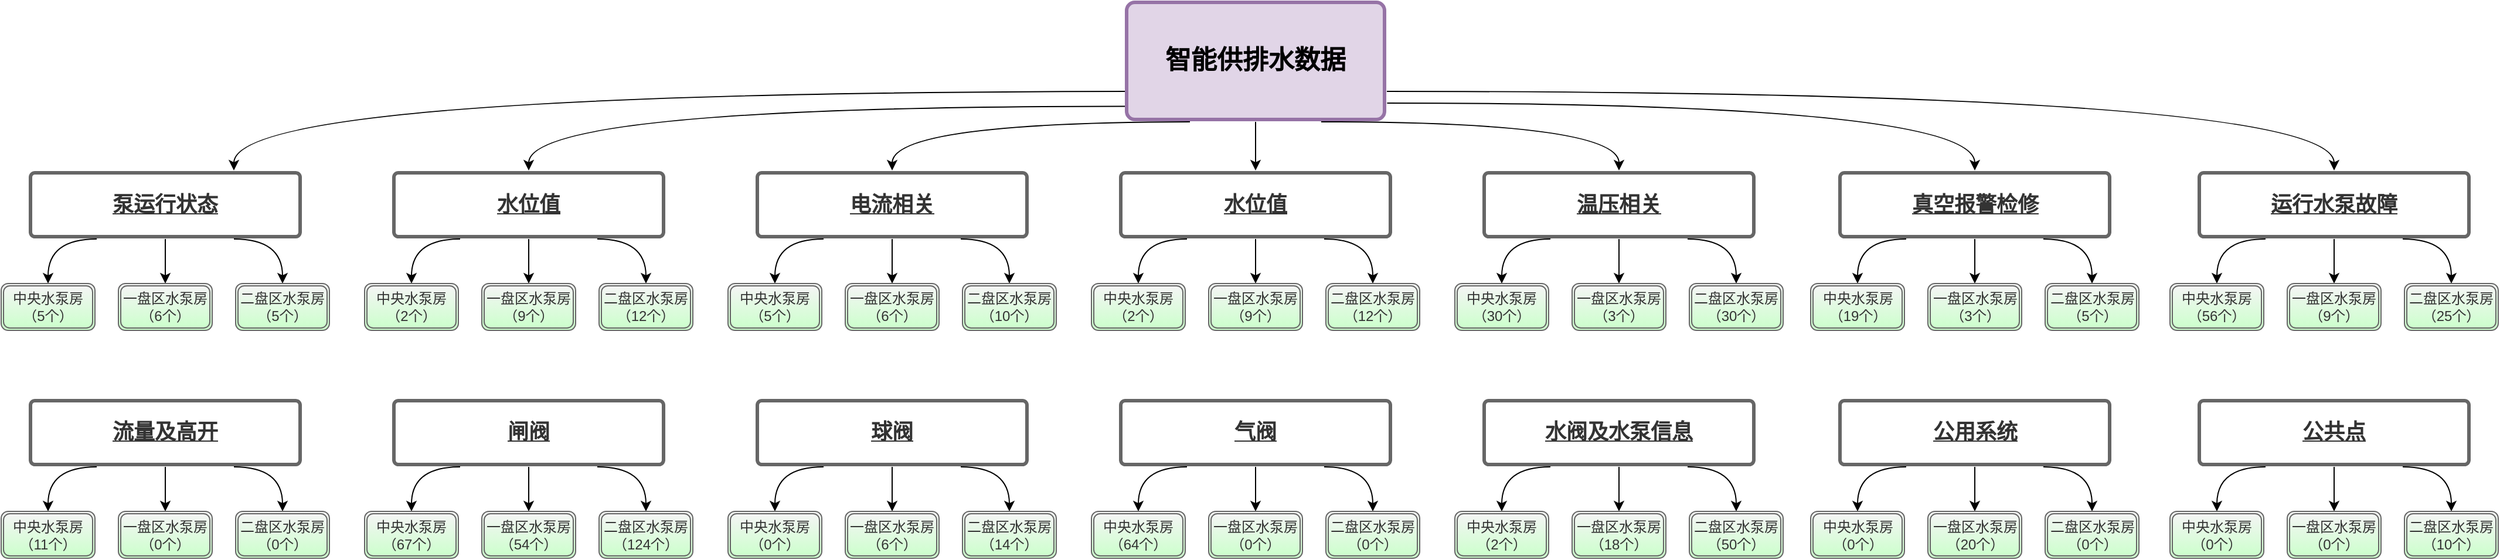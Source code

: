 <mxfile version="14.5.1" type="github"><diagram id="1lO2vzFcOHQKgyI4RBUe" name="第 1 页"><mxGraphModel dx="4024" dy="1192" grid="1" gridSize="10" guides="1" tooltips="1" connect="1" arrows="1" fold="1" page="1" pageScale="1" pageWidth="827" pageHeight="1169" math="0" shadow="0"><root><mxCell id="0"/><mxCell id="1" parent="0"/><mxCell id="ryn48qvk-vpGSREyjs75-2" style="edgeStyle=orthogonalEdgeStyle;curved=1;orthogonalLoop=1;jettySize=auto;html=1;entryX=0.75;entryY=0;entryDx=0;entryDy=0;fontSize=18;fontColor=#FFFFFF;" edge="1" parent="1" target="ryn48qvk-vpGSREyjs75-88"><mxGeometry relative="1" as="geometry"><mxPoint x="-400" y="156" as="sourcePoint"/></mxGeometry></mxCell><mxCell id="ryn48qvk-vpGSREyjs75-167" style="edgeStyle=orthogonalEdgeStyle;orthogonalLoop=1;jettySize=auto;html=1;entryX=0.5;entryY=0;entryDx=0;entryDy=0;curved=1;exitX=0.007;exitY=0.872;exitDx=0;exitDy=0;exitPerimeter=0;" edge="1" parent="1" source="ryn48qvk-vpGSREyjs75-5" target="ryn48qvk-vpGSREyjs75-126"><mxGeometry relative="1" as="geometry"><mxPoint x="-408" y="170" as="sourcePoint"/></mxGeometry></mxCell><mxCell id="ryn48qvk-vpGSREyjs75-169" style="edgeStyle=orthogonalEdgeStyle;curved=1;orthogonalLoop=1;jettySize=auto;html=1;entryX=0.5;entryY=0;entryDx=0;entryDy=0;" edge="1" parent="1" target="ryn48qvk-vpGSREyjs75-133"><mxGeometry relative="1" as="geometry"><mxPoint x="-347" y="182" as="sourcePoint"/></mxGeometry></mxCell><mxCell id="ryn48qvk-vpGSREyjs75-170" style="edgeStyle=orthogonalEdgeStyle;curved=1;orthogonalLoop=1;jettySize=auto;html=1;exitX=0.5;exitY=1;exitDx=0;exitDy=0;entryX=0.5;entryY=0;entryDx=0;entryDy=0;" edge="1" parent="1" source="ryn48qvk-vpGSREyjs75-5" target="ryn48qvk-vpGSREyjs75-140"><mxGeometry relative="1" as="geometry"/></mxCell><mxCell id="ryn48qvk-vpGSREyjs75-171" style="edgeStyle=orthogonalEdgeStyle;curved=1;orthogonalLoop=1;jettySize=auto;html=1;exitX=0.75;exitY=1;exitDx=0;exitDy=0;entryX=0.5;entryY=0;entryDx=0;entryDy=0;" edge="1" parent="1" source="ryn48qvk-vpGSREyjs75-5" target="ryn48qvk-vpGSREyjs75-147"><mxGeometry relative="1" as="geometry"/></mxCell><mxCell id="ryn48qvk-vpGSREyjs75-173" style="edgeStyle=orthogonalEdgeStyle;curved=1;orthogonalLoop=1;jettySize=auto;html=1;exitX=1.001;exitY=0.846;exitDx=0;exitDy=0;entryX=0.5;entryY=0;entryDx=0;entryDy=0;exitPerimeter=0;" edge="1" parent="1" source="ryn48qvk-vpGSREyjs75-5" target="ryn48qvk-vpGSREyjs75-154"><mxGeometry relative="1" as="geometry"/></mxCell><mxCell id="ryn48qvk-vpGSREyjs75-174" style="edgeStyle=orthogonalEdgeStyle;curved=1;orthogonalLoop=1;jettySize=auto;html=1;exitX=1;exitY=0.75;exitDx=0;exitDy=0;entryX=0.5;entryY=0;entryDx=0;entryDy=0;" edge="1" parent="1" source="ryn48qvk-vpGSREyjs75-5" target="ryn48qvk-vpGSREyjs75-161"><mxGeometry relative="1" as="geometry"/></mxCell><mxCell id="ryn48qvk-vpGSREyjs75-5" value="智能供排水数据" style="rounded=1;whiteSpace=wrap;html=1;shadow=0;labelBackgroundColor=none;strokeColor=#9673a6;strokeWidth=3;fillColor=#e1d5e7;fontFamily=Helvetica;fontSize=22;align=center;fontStyle=1;spacing=5;arcSize=7;perimeterSpacing=2;" vertex="1" parent="1"><mxGeometry x="-401" y="80" width="220" height="100" as="geometry"/></mxCell><mxCell id="ryn48qvk-vpGSREyjs75-85" style="edgeStyle=orthogonalEdgeStyle;curved=1;orthogonalLoop=1;jettySize=auto;html=1;exitX=0.5;exitY=1;exitDx=0;exitDy=0;entryX=0.5;entryY=0;entryDx=0;entryDy=0;fontSize=18;fontColor=#FFFFFF;" edge="1" parent="1" source="ryn48qvk-vpGSREyjs75-88" target="ryn48qvk-vpGSREyjs75-92"><mxGeometry relative="1" as="geometry"/></mxCell><mxCell id="ryn48qvk-vpGSREyjs75-86" style="edgeStyle=orthogonalEdgeStyle;curved=1;orthogonalLoop=1;jettySize=auto;html=1;exitX=0.25;exitY=1;exitDx=0;exitDy=0;entryX=0.5;entryY=0;entryDx=0;entryDy=0;fontSize=18;fontColor=#FFFFFF;" edge="1" parent="1" source="ryn48qvk-vpGSREyjs75-88" target="ryn48qvk-vpGSREyjs75-91"><mxGeometry relative="1" as="geometry"><Array as="points"><mxPoint x="-1321" y="282"/></Array></mxGeometry></mxCell><mxCell id="ryn48qvk-vpGSREyjs75-87" style="edgeStyle=orthogonalEdgeStyle;curved=1;orthogonalLoop=1;jettySize=auto;html=1;entryX=0.5;entryY=0;entryDx=0;entryDy=0;fontSize=18;fontColor=#FFFFFF;exitX=0.75;exitY=1;exitDx=0;exitDy=0;" edge="1" parent="1" target="ryn48qvk-vpGSREyjs75-122" source="ryn48qvk-vpGSREyjs75-88"><mxGeometry relative="1" as="geometry"><mxPoint x="-817" y="286" as="sourcePoint"/><mxPoint x="-1071" y="320.0" as="targetPoint"/><Array as="points"><mxPoint x="-1121" y="282"/></Array></mxGeometry></mxCell><mxCell id="ryn48qvk-vpGSREyjs75-88" value="泵运行状态" style="rounded=1;whiteSpace=wrap;html=1;shadow=0;labelBackgroundColor=none;strokeColor=#666666;strokeWidth=3;fontFamily=Helvetica;fontSize=18;fontColor=#333333;align=center;spacing=5;fontStyle=5;arcSize=7;perimeterSpacing=2;horizontal=1;" vertex="1" parent="1"><mxGeometry x="-1336" y="225.5" width="230" height="54.5" as="geometry"/></mxCell><mxCell id="ryn48qvk-vpGSREyjs75-91" value="中央水泵房（5个）" style="shape=ext;double=1;rounded=1;whiteSpace=wrap;html=1;fillColor=#f5f5f5;strokeColor=#666666;fontColor=#333333;gradientColor=#CCFFCC;" vertex="1" parent="1"><mxGeometry x="-1361" y="320" width="80" height="40" as="geometry"/></mxCell><mxCell id="ryn48qvk-vpGSREyjs75-92" value="一盘区水泵房（6个）" style="shape=ext;double=1;rounded=1;whiteSpace=wrap;html=1;fillColor=#f5f5f5;strokeColor=#666666;fontColor=#333333;gradientColor=#CCFFCC;" vertex="1" parent="1"><mxGeometry x="-1261" y="320" width="80" height="40" as="geometry"/></mxCell><mxCell id="ryn48qvk-vpGSREyjs75-122" value="二盘区水泵房（5个）" style="shape=ext;double=1;rounded=1;whiteSpace=wrap;html=1;fillColor=#f5f5f5;strokeColor=#666666;fontColor=#333333;gradientColor=#CCFFCC;" vertex="1" parent="1"><mxGeometry x="-1161" y="320" width="80" height="40" as="geometry"/></mxCell><mxCell id="ryn48qvk-vpGSREyjs75-123" style="edgeStyle=orthogonalEdgeStyle;curved=1;orthogonalLoop=1;jettySize=auto;html=1;exitX=0.5;exitY=1;exitDx=0;exitDy=0;entryX=0.5;entryY=0;entryDx=0;entryDy=0;fontSize=18;fontColor=#FFFFFF;" edge="1" parent="1" source="ryn48qvk-vpGSREyjs75-126" target="ryn48qvk-vpGSREyjs75-128"><mxGeometry relative="1" as="geometry"/></mxCell><mxCell id="ryn48qvk-vpGSREyjs75-124" style="edgeStyle=orthogonalEdgeStyle;curved=1;orthogonalLoop=1;jettySize=auto;html=1;exitX=0.25;exitY=1;exitDx=0;exitDy=0;entryX=0.5;entryY=0;entryDx=0;entryDy=0;fontSize=18;fontColor=#FFFFFF;" edge="1" parent="1" source="ryn48qvk-vpGSREyjs75-126" target="ryn48qvk-vpGSREyjs75-127"><mxGeometry relative="1" as="geometry"><Array as="points"><mxPoint x="-1011" y="282"/></Array></mxGeometry></mxCell><mxCell id="ryn48qvk-vpGSREyjs75-125" style="edgeStyle=orthogonalEdgeStyle;curved=1;orthogonalLoop=1;jettySize=auto;html=1;entryX=0.5;entryY=0;entryDx=0;entryDy=0;fontSize=18;fontColor=#FFFFFF;exitX=0.75;exitY=1;exitDx=0;exitDy=0;" edge="1" parent="1" source="ryn48qvk-vpGSREyjs75-126" target="ryn48qvk-vpGSREyjs75-129"><mxGeometry relative="1" as="geometry"><mxPoint x="-507" y="286" as="sourcePoint"/><mxPoint x="-761" y="320.0" as="targetPoint"/><Array as="points"><mxPoint x="-811" y="282"/></Array></mxGeometry></mxCell><mxCell id="ryn48qvk-vpGSREyjs75-126" value="水位值" style="rounded=1;whiteSpace=wrap;html=1;shadow=0;labelBackgroundColor=none;strokeColor=#666666;strokeWidth=3;fontFamily=Helvetica;fontSize=18;fontColor=#333333;align=center;spacing=5;fontStyle=5;arcSize=7;perimeterSpacing=2;horizontal=1;" vertex="1" parent="1"><mxGeometry x="-1026" y="225.5" width="230" height="54.5" as="geometry"/></mxCell><mxCell id="ryn48qvk-vpGSREyjs75-127" value="中央水泵房（2个）" style="shape=ext;double=1;rounded=1;whiteSpace=wrap;html=1;fillColor=#f5f5f5;strokeColor=#666666;fontColor=#333333;gradientColor=#CCFFCC;" vertex="1" parent="1"><mxGeometry x="-1051" y="320" width="80" height="40" as="geometry"/></mxCell><mxCell id="ryn48qvk-vpGSREyjs75-128" value="一盘区水泵房（9个）" style="shape=ext;double=1;rounded=1;whiteSpace=wrap;html=1;fillColor=#f5f5f5;strokeColor=#666666;fontColor=#333333;gradientColor=#CCFFCC;" vertex="1" parent="1"><mxGeometry x="-951" y="320" width="80" height="40" as="geometry"/></mxCell><mxCell id="ryn48qvk-vpGSREyjs75-129" value="二盘区水泵房（12个）" style="shape=ext;double=1;rounded=1;whiteSpace=wrap;html=1;fillColor=#f5f5f5;strokeColor=#666666;fontColor=#333333;gradientColor=#CCFFCC;" vertex="1" parent="1"><mxGeometry x="-851" y="320" width="80" height="40" as="geometry"/></mxCell><mxCell id="ryn48qvk-vpGSREyjs75-130" style="edgeStyle=orthogonalEdgeStyle;curved=1;orthogonalLoop=1;jettySize=auto;html=1;exitX=0.5;exitY=1;exitDx=0;exitDy=0;entryX=0.5;entryY=0;entryDx=0;entryDy=0;fontSize=18;fontColor=#FFFFFF;" edge="1" parent="1" source="ryn48qvk-vpGSREyjs75-133" target="ryn48qvk-vpGSREyjs75-135"><mxGeometry relative="1" as="geometry"/></mxCell><mxCell id="ryn48qvk-vpGSREyjs75-131" style="edgeStyle=orthogonalEdgeStyle;curved=1;orthogonalLoop=1;jettySize=auto;html=1;exitX=0.25;exitY=1;exitDx=0;exitDy=0;entryX=0.5;entryY=0;entryDx=0;entryDy=0;fontSize=18;fontColor=#FFFFFF;" edge="1" parent="1" source="ryn48qvk-vpGSREyjs75-133" target="ryn48qvk-vpGSREyjs75-134"><mxGeometry relative="1" as="geometry"><Array as="points"><mxPoint x="-701" y="282"/></Array></mxGeometry></mxCell><mxCell id="ryn48qvk-vpGSREyjs75-132" style="edgeStyle=orthogonalEdgeStyle;curved=1;orthogonalLoop=1;jettySize=auto;html=1;entryX=0.5;entryY=0;entryDx=0;entryDy=0;fontSize=18;fontColor=#FFFFFF;exitX=0.75;exitY=1;exitDx=0;exitDy=0;" edge="1" parent="1" source="ryn48qvk-vpGSREyjs75-133" target="ryn48qvk-vpGSREyjs75-136"><mxGeometry relative="1" as="geometry"><mxPoint x="-197" y="286" as="sourcePoint"/><mxPoint x="-451" y="320.0" as="targetPoint"/><Array as="points"><mxPoint x="-501" y="282"/></Array></mxGeometry></mxCell><mxCell id="ryn48qvk-vpGSREyjs75-133" value="电流相关" style="rounded=1;whiteSpace=wrap;html=1;shadow=0;labelBackgroundColor=none;strokeColor=#666666;strokeWidth=3;fontFamily=Helvetica;fontSize=18;fontColor=#333333;align=center;spacing=5;fontStyle=5;arcSize=7;perimeterSpacing=2;horizontal=1;" vertex="1" parent="1"><mxGeometry x="-716" y="225.5" width="230" height="54.5" as="geometry"/></mxCell><mxCell id="ryn48qvk-vpGSREyjs75-134" value="中央水泵房（5个）" style="shape=ext;double=1;rounded=1;whiteSpace=wrap;html=1;fillColor=#f5f5f5;strokeColor=#666666;fontColor=#333333;gradientColor=#CCFFCC;" vertex="1" parent="1"><mxGeometry x="-741" y="320" width="80" height="40" as="geometry"/></mxCell><mxCell id="ryn48qvk-vpGSREyjs75-135" value="一盘区水泵房（6个）" style="shape=ext;double=1;rounded=1;whiteSpace=wrap;html=1;fillColor=#f5f5f5;strokeColor=#666666;fontColor=#333333;gradientColor=#CCFFCC;" vertex="1" parent="1"><mxGeometry x="-641" y="320" width="80" height="40" as="geometry"/></mxCell><mxCell id="ryn48qvk-vpGSREyjs75-136" value="二盘区水泵房（10个）" style="shape=ext;double=1;rounded=1;whiteSpace=wrap;html=1;fillColor=#f5f5f5;strokeColor=#666666;fontColor=#333333;gradientColor=#CCFFCC;" vertex="1" parent="1"><mxGeometry x="-541" y="320" width="80" height="40" as="geometry"/></mxCell><mxCell id="ryn48qvk-vpGSREyjs75-137" style="edgeStyle=orthogonalEdgeStyle;curved=1;orthogonalLoop=1;jettySize=auto;html=1;exitX=0.5;exitY=1;exitDx=0;exitDy=0;entryX=0.5;entryY=0;entryDx=0;entryDy=0;fontSize=18;fontColor=#FFFFFF;" edge="1" parent="1" source="ryn48qvk-vpGSREyjs75-140" target="ryn48qvk-vpGSREyjs75-142"><mxGeometry relative="1" as="geometry"/></mxCell><mxCell id="ryn48qvk-vpGSREyjs75-138" style="edgeStyle=orthogonalEdgeStyle;curved=1;orthogonalLoop=1;jettySize=auto;html=1;exitX=0.25;exitY=1;exitDx=0;exitDy=0;entryX=0.5;entryY=0;entryDx=0;entryDy=0;fontSize=18;fontColor=#FFFFFF;" edge="1" parent="1" source="ryn48qvk-vpGSREyjs75-140" target="ryn48qvk-vpGSREyjs75-141"><mxGeometry relative="1" as="geometry"><Array as="points"><mxPoint x="-391" y="282"/></Array></mxGeometry></mxCell><mxCell id="ryn48qvk-vpGSREyjs75-139" style="edgeStyle=orthogonalEdgeStyle;curved=1;orthogonalLoop=1;jettySize=auto;html=1;entryX=0.5;entryY=0;entryDx=0;entryDy=0;fontSize=18;fontColor=#FFFFFF;exitX=0.75;exitY=1;exitDx=0;exitDy=0;" edge="1" parent="1" source="ryn48qvk-vpGSREyjs75-140" target="ryn48qvk-vpGSREyjs75-143"><mxGeometry relative="1" as="geometry"><mxPoint x="113" y="286" as="sourcePoint"/><mxPoint x="-141" y="320.0" as="targetPoint"/><Array as="points"><mxPoint x="-191" y="282"/></Array></mxGeometry></mxCell><mxCell id="ryn48qvk-vpGSREyjs75-140" value="水位值" style="rounded=1;whiteSpace=wrap;html=1;shadow=0;labelBackgroundColor=none;strokeColor=#666666;strokeWidth=3;fontFamily=Helvetica;fontSize=18;fontColor=#333333;align=center;spacing=5;fontStyle=5;arcSize=7;perimeterSpacing=2;horizontal=1;" vertex="1" parent="1"><mxGeometry x="-406" y="225.5" width="230" height="54.5" as="geometry"/></mxCell><mxCell id="ryn48qvk-vpGSREyjs75-141" value="中央水泵房（2个）" style="shape=ext;double=1;rounded=1;whiteSpace=wrap;html=1;fillColor=#f5f5f5;strokeColor=#666666;fontColor=#333333;gradientColor=#CCFFCC;" vertex="1" parent="1"><mxGeometry x="-431" y="320" width="80" height="40" as="geometry"/></mxCell><mxCell id="ryn48qvk-vpGSREyjs75-142" value="一盘区水泵房（9个）" style="shape=ext;double=1;rounded=1;whiteSpace=wrap;html=1;fillColor=#f5f5f5;strokeColor=#666666;fontColor=#333333;gradientColor=#CCFFCC;" vertex="1" parent="1"><mxGeometry x="-331" y="320" width="80" height="40" as="geometry"/></mxCell><mxCell id="ryn48qvk-vpGSREyjs75-143" value="二盘区水泵房（12个）" style="shape=ext;double=1;rounded=1;whiteSpace=wrap;html=1;fillColor=#f5f5f5;strokeColor=#666666;fontColor=#333333;gradientColor=#CCFFCC;" vertex="1" parent="1"><mxGeometry x="-231" y="320" width="80" height="40" as="geometry"/></mxCell><mxCell id="ryn48qvk-vpGSREyjs75-144" style="edgeStyle=orthogonalEdgeStyle;curved=1;orthogonalLoop=1;jettySize=auto;html=1;exitX=0.5;exitY=1;exitDx=0;exitDy=0;entryX=0.5;entryY=0;entryDx=0;entryDy=0;fontSize=18;fontColor=#FFFFFF;" edge="1" parent="1" source="ryn48qvk-vpGSREyjs75-147" target="ryn48qvk-vpGSREyjs75-149"><mxGeometry relative="1" as="geometry"/></mxCell><mxCell id="ryn48qvk-vpGSREyjs75-145" style="edgeStyle=orthogonalEdgeStyle;curved=1;orthogonalLoop=1;jettySize=auto;html=1;exitX=0.25;exitY=1;exitDx=0;exitDy=0;entryX=0.5;entryY=0;entryDx=0;entryDy=0;fontSize=18;fontColor=#FFFFFF;" edge="1" parent="1" source="ryn48qvk-vpGSREyjs75-147" target="ryn48qvk-vpGSREyjs75-148"><mxGeometry relative="1" as="geometry"><Array as="points"><mxPoint x="-81" y="282"/></Array></mxGeometry></mxCell><mxCell id="ryn48qvk-vpGSREyjs75-146" style="edgeStyle=orthogonalEdgeStyle;curved=1;orthogonalLoop=1;jettySize=auto;html=1;entryX=0.5;entryY=0;entryDx=0;entryDy=0;fontSize=18;fontColor=#FFFFFF;exitX=0.75;exitY=1;exitDx=0;exitDy=0;" edge="1" parent="1" source="ryn48qvk-vpGSREyjs75-147" target="ryn48qvk-vpGSREyjs75-150"><mxGeometry relative="1" as="geometry"><mxPoint x="423" y="286" as="sourcePoint"/><mxPoint x="169" y="320.0" as="targetPoint"/><Array as="points"><mxPoint x="119" y="282"/></Array></mxGeometry></mxCell><mxCell id="ryn48qvk-vpGSREyjs75-147" value="温压相关" style="rounded=1;whiteSpace=wrap;html=1;shadow=0;labelBackgroundColor=none;strokeColor=#666666;strokeWidth=3;fontFamily=Helvetica;fontSize=18;fontColor=#333333;align=center;spacing=5;fontStyle=5;arcSize=7;perimeterSpacing=2;horizontal=1;" vertex="1" parent="1"><mxGeometry x="-96" y="225.5" width="230" height="54.5" as="geometry"/></mxCell><mxCell id="ryn48qvk-vpGSREyjs75-148" value="中央水泵房（30个）" style="shape=ext;double=1;rounded=1;whiteSpace=wrap;html=1;fillColor=#f5f5f5;strokeColor=#666666;fontColor=#333333;gradientColor=#CCFFCC;" vertex="1" parent="1"><mxGeometry x="-121" y="320" width="80" height="40" as="geometry"/></mxCell><mxCell id="ryn48qvk-vpGSREyjs75-149" value="一盘区水泵房（3个）" style="shape=ext;double=1;rounded=1;whiteSpace=wrap;html=1;fillColor=#f5f5f5;strokeColor=#666666;fontColor=#333333;gradientColor=#CCFFCC;" vertex="1" parent="1"><mxGeometry x="-21" y="320" width="80" height="40" as="geometry"/></mxCell><mxCell id="ryn48qvk-vpGSREyjs75-150" value="二盘区水泵房（30个）" style="shape=ext;double=1;rounded=1;whiteSpace=wrap;html=1;fillColor=#f5f5f5;strokeColor=#666666;fontColor=#333333;gradientColor=#CCFFCC;" vertex="1" parent="1"><mxGeometry x="79" y="320" width="80" height="40" as="geometry"/></mxCell><mxCell id="ryn48qvk-vpGSREyjs75-151" style="edgeStyle=orthogonalEdgeStyle;curved=1;orthogonalLoop=1;jettySize=auto;html=1;exitX=0.5;exitY=1;exitDx=0;exitDy=0;entryX=0.5;entryY=0;entryDx=0;entryDy=0;fontSize=18;fontColor=#FFFFFF;" edge="1" parent="1" source="ryn48qvk-vpGSREyjs75-154" target="ryn48qvk-vpGSREyjs75-156"><mxGeometry relative="1" as="geometry"/></mxCell><mxCell id="ryn48qvk-vpGSREyjs75-152" style="edgeStyle=orthogonalEdgeStyle;curved=1;orthogonalLoop=1;jettySize=auto;html=1;exitX=0.25;exitY=1;exitDx=0;exitDy=0;entryX=0.5;entryY=0;entryDx=0;entryDy=0;fontSize=18;fontColor=#FFFFFF;" edge="1" parent="1" source="ryn48qvk-vpGSREyjs75-154" target="ryn48qvk-vpGSREyjs75-155"><mxGeometry relative="1" as="geometry"><Array as="points"><mxPoint x="222.5" y="282"/></Array></mxGeometry></mxCell><mxCell id="ryn48qvk-vpGSREyjs75-153" style="edgeStyle=orthogonalEdgeStyle;curved=1;orthogonalLoop=1;jettySize=auto;html=1;entryX=0.5;entryY=0;entryDx=0;entryDy=0;fontSize=18;fontColor=#FFFFFF;exitX=0.75;exitY=1;exitDx=0;exitDy=0;" edge="1" parent="1" source="ryn48qvk-vpGSREyjs75-154" target="ryn48qvk-vpGSREyjs75-157"><mxGeometry relative="1" as="geometry"><mxPoint x="726.5" y="286" as="sourcePoint"/><mxPoint x="472.5" y="320.0" as="targetPoint"/><Array as="points"><mxPoint x="422.5" y="282"/></Array></mxGeometry></mxCell><mxCell id="ryn48qvk-vpGSREyjs75-154" value="真空报警检修" style="rounded=1;whiteSpace=wrap;html=1;shadow=0;labelBackgroundColor=none;strokeColor=#666666;strokeWidth=3;fontFamily=Helvetica;fontSize=18;fontColor=#333333;align=center;spacing=5;fontStyle=5;arcSize=7;perimeterSpacing=2;horizontal=1;" vertex="1" parent="1"><mxGeometry x="207.5" y="225.5" width="230" height="54.5" as="geometry"/></mxCell><mxCell id="ryn48qvk-vpGSREyjs75-155" value="中央水泵房（19个）" style="shape=ext;double=1;rounded=1;whiteSpace=wrap;html=1;fillColor=#f5f5f5;strokeColor=#666666;fontColor=#333333;gradientColor=#CCFFCC;" vertex="1" parent="1"><mxGeometry x="182.5" y="320" width="80" height="40" as="geometry"/></mxCell><mxCell id="ryn48qvk-vpGSREyjs75-156" value="一盘区水泵房（3个）" style="shape=ext;double=1;rounded=1;whiteSpace=wrap;html=1;fillColor=#f5f5f5;strokeColor=#666666;fontColor=#333333;gradientColor=#CCFFCC;" vertex="1" parent="1"><mxGeometry x="282.5" y="320" width="80" height="40" as="geometry"/></mxCell><mxCell id="ryn48qvk-vpGSREyjs75-157" value="二盘区水泵房（5个）" style="shape=ext;double=1;rounded=1;whiteSpace=wrap;html=1;fillColor=#f5f5f5;strokeColor=#666666;fontColor=#333333;gradientColor=#CCFFCC;" vertex="1" parent="1"><mxGeometry x="382.5" y="320" width="80" height="40" as="geometry"/></mxCell><mxCell id="ryn48qvk-vpGSREyjs75-158" style="edgeStyle=orthogonalEdgeStyle;curved=1;orthogonalLoop=1;jettySize=auto;html=1;exitX=0.5;exitY=1;exitDx=0;exitDy=0;entryX=0.5;entryY=0;entryDx=0;entryDy=0;fontSize=18;fontColor=#FFFFFF;" edge="1" parent="1" source="ryn48qvk-vpGSREyjs75-161" target="ryn48qvk-vpGSREyjs75-163"><mxGeometry relative="1" as="geometry"/></mxCell><mxCell id="ryn48qvk-vpGSREyjs75-159" style="edgeStyle=orthogonalEdgeStyle;curved=1;orthogonalLoop=1;jettySize=auto;html=1;exitX=0.25;exitY=1;exitDx=0;exitDy=0;entryX=0.5;entryY=0;entryDx=0;entryDy=0;fontSize=18;fontColor=#FFFFFF;" edge="1" parent="1" source="ryn48qvk-vpGSREyjs75-161" target="ryn48qvk-vpGSREyjs75-162"><mxGeometry relative="1" as="geometry"><Array as="points"><mxPoint x="529" y="282"/></Array></mxGeometry></mxCell><mxCell id="ryn48qvk-vpGSREyjs75-160" style="edgeStyle=orthogonalEdgeStyle;curved=1;orthogonalLoop=1;jettySize=auto;html=1;entryX=0.5;entryY=0;entryDx=0;entryDy=0;fontSize=18;fontColor=#FFFFFF;exitX=0.75;exitY=1;exitDx=0;exitDy=0;" edge="1" parent="1" source="ryn48qvk-vpGSREyjs75-161" target="ryn48qvk-vpGSREyjs75-164"><mxGeometry relative="1" as="geometry"><mxPoint x="1033" y="286" as="sourcePoint"/><mxPoint x="779" y="320.0" as="targetPoint"/><Array as="points"><mxPoint x="729" y="282"/></Array></mxGeometry></mxCell><mxCell id="ryn48qvk-vpGSREyjs75-161" value="运行水泵故障" style="rounded=1;whiteSpace=wrap;html=1;shadow=0;labelBackgroundColor=none;strokeColor=#666666;strokeWidth=3;fontFamily=Helvetica;fontSize=18;fontColor=#333333;align=center;spacing=5;fontStyle=5;arcSize=7;perimeterSpacing=2;horizontal=1;" vertex="1" parent="1"><mxGeometry x="514" y="225.5" width="230" height="54.5" as="geometry"/></mxCell><mxCell id="ryn48qvk-vpGSREyjs75-162" value="中央水泵房（56个）" style="shape=ext;double=1;rounded=1;whiteSpace=wrap;html=1;fillColor=#f5f5f5;strokeColor=#666666;fontColor=#333333;gradientColor=#CCFFCC;" vertex="1" parent="1"><mxGeometry x="489" y="320" width="80" height="40" as="geometry"/></mxCell><mxCell id="ryn48qvk-vpGSREyjs75-163" value="一盘区水泵房（9个）" style="shape=ext;double=1;rounded=1;whiteSpace=wrap;html=1;fillColor=#f5f5f5;strokeColor=#666666;fontColor=#333333;gradientColor=#CCFFCC;" vertex="1" parent="1"><mxGeometry x="589" y="320" width="80" height="40" as="geometry"/></mxCell><mxCell id="ryn48qvk-vpGSREyjs75-164" value="二盘区水泵房（25个）" style="shape=ext;double=1;rounded=1;whiteSpace=wrap;html=1;fillColor=#f5f5f5;strokeColor=#666666;fontColor=#333333;gradientColor=#CCFFCC;" vertex="1" parent="1"><mxGeometry x="689" y="320" width="80" height="40" as="geometry"/></mxCell><mxCell id="ryn48qvk-vpGSREyjs75-175" style="edgeStyle=orthogonalEdgeStyle;curved=1;orthogonalLoop=1;jettySize=auto;html=1;exitX=0.5;exitY=1;exitDx=0;exitDy=0;entryX=0.5;entryY=0;entryDx=0;entryDy=0;fontSize=18;fontColor=#FFFFFF;" edge="1" parent="1" source="ryn48qvk-vpGSREyjs75-178" target="ryn48qvk-vpGSREyjs75-180"><mxGeometry relative="1" as="geometry"/></mxCell><mxCell id="ryn48qvk-vpGSREyjs75-176" style="edgeStyle=orthogonalEdgeStyle;curved=1;orthogonalLoop=1;jettySize=auto;html=1;exitX=0.25;exitY=1;exitDx=0;exitDy=0;entryX=0.5;entryY=0;entryDx=0;entryDy=0;fontSize=18;fontColor=#FFFFFF;" edge="1" parent="1" source="ryn48qvk-vpGSREyjs75-178" target="ryn48qvk-vpGSREyjs75-179"><mxGeometry relative="1" as="geometry"><Array as="points"><mxPoint x="-1321" y="476.5"/></Array></mxGeometry></mxCell><mxCell id="ryn48qvk-vpGSREyjs75-177" style="edgeStyle=orthogonalEdgeStyle;curved=1;orthogonalLoop=1;jettySize=auto;html=1;entryX=0.5;entryY=0;entryDx=0;entryDy=0;fontSize=18;fontColor=#FFFFFF;exitX=0.75;exitY=1;exitDx=0;exitDy=0;" edge="1" parent="1" source="ryn48qvk-vpGSREyjs75-178" target="ryn48qvk-vpGSREyjs75-181"><mxGeometry relative="1" as="geometry"><mxPoint x="-817" y="480.5" as="sourcePoint"/><mxPoint x="-1071" y="514.5" as="targetPoint"/><Array as="points"><mxPoint x="-1121" y="476.5"/></Array></mxGeometry></mxCell><mxCell id="ryn48qvk-vpGSREyjs75-178" value="流量及高开" style="rounded=1;whiteSpace=wrap;html=1;shadow=0;labelBackgroundColor=none;strokeColor=#666666;strokeWidth=3;fontFamily=Helvetica;fontSize=18;fontColor=#333333;align=center;spacing=5;fontStyle=5;arcSize=7;perimeterSpacing=2;horizontal=1;" vertex="1" parent="1"><mxGeometry x="-1336" y="420" width="230" height="54.5" as="geometry"/></mxCell><mxCell id="ryn48qvk-vpGSREyjs75-179" value="中央水泵房（11个）" style="shape=ext;double=1;rounded=1;whiteSpace=wrap;html=1;fillColor=#f5f5f5;strokeColor=#666666;fontColor=#333333;gradientColor=#CCFFCC;" vertex="1" parent="1"><mxGeometry x="-1361" y="514.5" width="80" height="40" as="geometry"/></mxCell><mxCell id="ryn48qvk-vpGSREyjs75-180" value="一盘区水泵房（0个）" style="shape=ext;double=1;rounded=1;whiteSpace=wrap;html=1;fillColor=#f5f5f5;strokeColor=#666666;fontColor=#333333;gradientColor=#CCFFCC;" vertex="1" parent="1"><mxGeometry x="-1261" y="514.5" width="80" height="40" as="geometry"/></mxCell><mxCell id="ryn48qvk-vpGSREyjs75-181" value="二盘区水泵房（0个）" style="shape=ext;double=1;rounded=1;whiteSpace=wrap;html=1;fillColor=#f5f5f5;strokeColor=#666666;fontColor=#333333;gradientColor=#CCFFCC;" vertex="1" parent="1"><mxGeometry x="-1161" y="514.5" width="80" height="40" as="geometry"/></mxCell><mxCell id="ryn48qvk-vpGSREyjs75-182" style="edgeStyle=orthogonalEdgeStyle;curved=1;orthogonalLoop=1;jettySize=auto;html=1;exitX=0.5;exitY=1;exitDx=0;exitDy=0;entryX=0.5;entryY=0;entryDx=0;entryDy=0;fontSize=18;fontColor=#FFFFFF;" edge="1" parent="1" source="ryn48qvk-vpGSREyjs75-185" target="ryn48qvk-vpGSREyjs75-187"><mxGeometry relative="1" as="geometry"/></mxCell><mxCell id="ryn48qvk-vpGSREyjs75-183" style="edgeStyle=orthogonalEdgeStyle;curved=1;orthogonalLoop=1;jettySize=auto;html=1;exitX=0.25;exitY=1;exitDx=0;exitDy=0;entryX=0.5;entryY=0;entryDx=0;entryDy=0;fontSize=18;fontColor=#FFFFFF;" edge="1" parent="1" source="ryn48qvk-vpGSREyjs75-185" target="ryn48qvk-vpGSREyjs75-186"><mxGeometry relative="1" as="geometry"><Array as="points"><mxPoint x="-1011" y="476.5"/></Array></mxGeometry></mxCell><mxCell id="ryn48qvk-vpGSREyjs75-184" style="edgeStyle=orthogonalEdgeStyle;curved=1;orthogonalLoop=1;jettySize=auto;html=1;entryX=0.5;entryY=0;entryDx=0;entryDy=0;fontSize=18;fontColor=#FFFFFF;exitX=0.75;exitY=1;exitDx=0;exitDy=0;" edge="1" parent="1" source="ryn48qvk-vpGSREyjs75-185" target="ryn48qvk-vpGSREyjs75-188"><mxGeometry relative="1" as="geometry"><mxPoint x="-507" y="480.5" as="sourcePoint"/><mxPoint x="-761" y="514.5" as="targetPoint"/><Array as="points"><mxPoint x="-811" y="476.5"/></Array></mxGeometry></mxCell><mxCell id="ryn48qvk-vpGSREyjs75-185" value="闸阀" style="rounded=1;whiteSpace=wrap;html=1;shadow=0;labelBackgroundColor=none;strokeColor=#666666;strokeWidth=3;fontFamily=Helvetica;fontSize=18;fontColor=#333333;align=center;spacing=5;fontStyle=5;arcSize=7;perimeterSpacing=2;horizontal=1;" vertex="1" parent="1"><mxGeometry x="-1026" y="420" width="230" height="54.5" as="geometry"/></mxCell><mxCell id="ryn48qvk-vpGSREyjs75-186" value="中央水泵房（67个）" style="shape=ext;double=1;rounded=1;whiteSpace=wrap;html=1;fillColor=#f5f5f5;strokeColor=#666666;fontColor=#333333;gradientColor=#CCFFCC;" vertex="1" parent="1"><mxGeometry x="-1051" y="514.5" width="80" height="40" as="geometry"/></mxCell><mxCell id="ryn48qvk-vpGSREyjs75-187" value="一盘区水泵房（54个）" style="shape=ext;double=1;rounded=1;whiteSpace=wrap;html=1;fillColor=#f5f5f5;strokeColor=#666666;fontColor=#333333;gradientColor=#CCFFCC;" vertex="1" parent="1"><mxGeometry x="-951" y="514.5" width="80" height="40" as="geometry"/></mxCell><mxCell id="ryn48qvk-vpGSREyjs75-188" value="二盘区水泵房（124个）" style="shape=ext;double=1;rounded=1;whiteSpace=wrap;html=1;fillColor=#f5f5f5;strokeColor=#666666;fontColor=#333333;gradientColor=#CCFFCC;" vertex="1" parent="1"><mxGeometry x="-851" y="514.5" width="80" height="40" as="geometry"/></mxCell><mxCell id="ryn48qvk-vpGSREyjs75-189" style="edgeStyle=orthogonalEdgeStyle;curved=1;orthogonalLoop=1;jettySize=auto;html=1;exitX=0.5;exitY=1;exitDx=0;exitDy=0;entryX=0.5;entryY=0;entryDx=0;entryDy=0;fontSize=18;fontColor=#FFFFFF;" edge="1" parent="1" source="ryn48qvk-vpGSREyjs75-192" target="ryn48qvk-vpGSREyjs75-194"><mxGeometry relative="1" as="geometry"/></mxCell><mxCell id="ryn48qvk-vpGSREyjs75-190" style="edgeStyle=orthogonalEdgeStyle;curved=1;orthogonalLoop=1;jettySize=auto;html=1;exitX=0.25;exitY=1;exitDx=0;exitDy=0;entryX=0.5;entryY=0;entryDx=0;entryDy=0;fontSize=18;fontColor=#FFFFFF;" edge="1" parent="1" source="ryn48qvk-vpGSREyjs75-192" target="ryn48qvk-vpGSREyjs75-193"><mxGeometry relative="1" as="geometry"><Array as="points"><mxPoint x="-701" y="476.5"/></Array></mxGeometry></mxCell><mxCell id="ryn48qvk-vpGSREyjs75-191" style="edgeStyle=orthogonalEdgeStyle;curved=1;orthogonalLoop=1;jettySize=auto;html=1;entryX=0.5;entryY=0;entryDx=0;entryDy=0;fontSize=18;fontColor=#FFFFFF;exitX=0.75;exitY=1;exitDx=0;exitDy=0;" edge="1" parent="1" source="ryn48qvk-vpGSREyjs75-192" target="ryn48qvk-vpGSREyjs75-195"><mxGeometry relative="1" as="geometry"><mxPoint x="-197" y="480.5" as="sourcePoint"/><mxPoint x="-451" y="514.5" as="targetPoint"/><Array as="points"><mxPoint x="-501" y="476.5"/></Array></mxGeometry></mxCell><mxCell id="ryn48qvk-vpGSREyjs75-192" value="球阀" style="rounded=1;whiteSpace=wrap;html=1;shadow=0;labelBackgroundColor=none;strokeColor=#666666;strokeWidth=3;fontFamily=Helvetica;fontSize=18;fontColor=#333333;align=center;spacing=5;fontStyle=5;arcSize=7;perimeterSpacing=2;horizontal=1;" vertex="1" parent="1"><mxGeometry x="-716" y="420" width="230" height="54.5" as="geometry"/></mxCell><mxCell id="ryn48qvk-vpGSREyjs75-193" value="中央水泵房（0个）" style="shape=ext;double=1;rounded=1;whiteSpace=wrap;html=1;fillColor=#f5f5f5;strokeColor=#666666;fontColor=#333333;gradientColor=#CCFFCC;" vertex="1" parent="1"><mxGeometry x="-741" y="514.5" width="80" height="40" as="geometry"/></mxCell><mxCell id="ryn48qvk-vpGSREyjs75-194" value="一盘区水泵房（6个）" style="shape=ext;double=1;rounded=1;whiteSpace=wrap;html=1;fillColor=#f5f5f5;strokeColor=#666666;fontColor=#333333;gradientColor=#CCFFCC;" vertex="1" parent="1"><mxGeometry x="-641" y="514.5" width="80" height="40" as="geometry"/></mxCell><mxCell id="ryn48qvk-vpGSREyjs75-195" value="二盘区水泵房（14个）" style="shape=ext;double=1;rounded=1;whiteSpace=wrap;html=1;fillColor=#f5f5f5;strokeColor=#666666;fontColor=#333333;gradientColor=#CCFFCC;" vertex="1" parent="1"><mxGeometry x="-541" y="514.5" width="80" height="40" as="geometry"/></mxCell><mxCell id="ryn48qvk-vpGSREyjs75-196" style="edgeStyle=orthogonalEdgeStyle;curved=1;orthogonalLoop=1;jettySize=auto;html=1;exitX=0.5;exitY=1;exitDx=0;exitDy=0;entryX=0.5;entryY=0;entryDx=0;entryDy=0;fontSize=18;fontColor=#FFFFFF;" edge="1" parent="1" source="ryn48qvk-vpGSREyjs75-199" target="ryn48qvk-vpGSREyjs75-201"><mxGeometry relative="1" as="geometry"/></mxCell><mxCell id="ryn48qvk-vpGSREyjs75-197" style="edgeStyle=orthogonalEdgeStyle;curved=1;orthogonalLoop=1;jettySize=auto;html=1;exitX=0.25;exitY=1;exitDx=0;exitDy=0;entryX=0.5;entryY=0;entryDx=0;entryDy=0;fontSize=18;fontColor=#FFFFFF;" edge="1" parent="1" source="ryn48qvk-vpGSREyjs75-199" target="ryn48qvk-vpGSREyjs75-200"><mxGeometry relative="1" as="geometry"><Array as="points"><mxPoint x="-391" y="476.5"/></Array></mxGeometry></mxCell><mxCell id="ryn48qvk-vpGSREyjs75-198" style="edgeStyle=orthogonalEdgeStyle;curved=1;orthogonalLoop=1;jettySize=auto;html=1;entryX=0.5;entryY=0;entryDx=0;entryDy=0;fontSize=18;fontColor=#FFFFFF;exitX=0.75;exitY=1;exitDx=0;exitDy=0;" edge="1" parent="1" source="ryn48qvk-vpGSREyjs75-199" target="ryn48qvk-vpGSREyjs75-202"><mxGeometry relative="1" as="geometry"><mxPoint x="113" y="480.5" as="sourcePoint"/><mxPoint x="-141" y="514.5" as="targetPoint"/><Array as="points"><mxPoint x="-191" y="476.5"/></Array></mxGeometry></mxCell><mxCell id="ryn48qvk-vpGSREyjs75-199" value="气阀" style="rounded=1;whiteSpace=wrap;html=1;shadow=0;labelBackgroundColor=none;strokeColor=#666666;strokeWidth=3;fontFamily=Helvetica;fontSize=18;fontColor=#333333;align=center;spacing=5;fontStyle=5;arcSize=7;perimeterSpacing=2;horizontal=1;" vertex="1" parent="1"><mxGeometry x="-406" y="420" width="230" height="54.5" as="geometry"/></mxCell><mxCell id="ryn48qvk-vpGSREyjs75-200" value="中央水泵房（64个）" style="shape=ext;double=1;rounded=1;whiteSpace=wrap;html=1;fillColor=#f5f5f5;strokeColor=#666666;fontColor=#333333;gradientColor=#CCFFCC;" vertex="1" parent="1"><mxGeometry x="-431" y="514.5" width="80" height="40" as="geometry"/></mxCell><mxCell id="ryn48qvk-vpGSREyjs75-201" value="一盘区水泵房（0个）" style="shape=ext;double=1;rounded=1;whiteSpace=wrap;html=1;fillColor=#f5f5f5;strokeColor=#666666;fontColor=#333333;gradientColor=#CCFFCC;" vertex="1" parent="1"><mxGeometry x="-331" y="514.5" width="80" height="40" as="geometry"/></mxCell><mxCell id="ryn48qvk-vpGSREyjs75-202" value="二盘区水泵房（0个）" style="shape=ext;double=1;rounded=1;whiteSpace=wrap;html=1;fillColor=#f5f5f5;strokeColor=#666666;fontColor=#333333;gradientColor=#CCFFCC;" vertex="1" parent="1"><mxGeometry x="-231" y="514.5" width="80" height="40" as="geometry"/></mxCell><mxCell id="ryn48qvk-vpGSREyjs75-203" style="edgeStyle=orthogonalEdgeStyle;curved=1;orthogonalLoop=1;jettySize=auto;html=1;exitX=0.5;exitY=1;exitDx=0;exitDy=0;entryX=0.5;entryY=0;entryDx=0;entryDy=0;fontSize=18;fontColor=#FFFFFF;" edge="1" parent="1" source="ryn48qvk-vpGSREyjs75-206" target="ryn48qvk-vpGSREyjs75-208"><mxGeometry relative="1" as="geometry"/></mxCell><mxCell id="ryn48qvk-vpGSREyjs75-204" style="edgeStyle=orthogonalEdgeStyle;curved=1;orthogonalLoop=1;jettySize=auto;html=1;exitX=0.25;exitY=1;exitDx=0;exitDy=0;entryX=0.5;entryY=0;entryDx=0;entryDy=0;fontSize=18;fontColor=#FFFFFF;" edge="1" parent="1" source="ryn48qvk-vpGSREyjs75-206" target="ryn48qvk-vpGSREyjs75-207"><mxGeometry relative="1" as="geometry"><Array as="points"><mxPoint x="-81" y="476.5"/></Array></mxGeometry></mxCell><mxCell id="ryn48qvk-vpGSREyjs75-205" style="edgeStyle=orthogonalEdgeStyle;curved=1;orthogonalLoop=1;jettySize=auto;html=1;entryX=0.5;entryY=0;entryDx=0;entryDy=0;fontSize=18;fontColor=#FFFFFF;exitX=0.75;exitY=1;exitDx=0;exitDy=0;" edge="1" parent="1" source="ryn48qvk-vpGSREyjs75-206" target="ryn48qvk-vpGSREyjs75-209"><mxGeometry relative="1" as="geometry"><mxPoint x="423" y="480.5" as="sourcePoint"/><mxPoint x="169" y="514.5" as="targetPoint"/><Array as="points"><mxPoint x="119" y="476.5"/></Array></mxGeometry></mxCell><mxCell id="ryn48qvk-vpGSREyjs75-206" value="水阀及水泵信息" style="rounded=1;whiteSpace=wrap;html=1;shadow=0;labelBackgroundColor=none;strokeColor=#666666;strokeWidth=3;fontFamily=Helvetica;fontSize=18;fontColor=#333333;align=center;spacing=5;fontStyle=5;arcSize=7;perimeterSpacing=2;horizontal=1;" vertex="1" parent="1"><mxGeometry x="-96" y="420" width="230" height="54.5" as="geometry"/></mxCell><mxCell id="ryn48qvk-vpGSREyjs75-207" value="中央水泵房（2个）" style="shape=ext;double=1;rounded=1;whiteSpace=wrap;html=1;fillColor=#f5f5f5;strokeColor=#666666;fontColor=#333333;gradientColor=#CCFFCC;" vertex="1" parent="1"><mxGeometry x="-121" y="514.5" width="80" height="40" as="geometry"/></mxCell><mxCell id="ryn48qvk-vpGSREyjs75-208" value="一盘区水泵房（18个）" style="shape=ext;double=1;rounded=1;whiteSpace=wrap;html=1;fillColor=#f5f5f5;strokeColor=#666666;fontColor=#333333;gradientColor=#CCFFCC;" vertex="1" parent="1"><mxGeometry x="-21" y="514.5" width="80" height="40" as="geometry"/></mxCell><mxCell id="ryn48qvk-vpGSREyjs75-209" value="二盘区水泵房（50个）" style="shape=ext;double=1;rounded=1;whiteSpace=wrap;html=1;fillColor=#f5f5f5;strokeColor=#666666;fontColor=#333333;gradientColor=#CCFFCC;" vertex="1" parent="1"><mxGeometry x="79" y="514.5" width="80" height="40" as="geometry"/></mxCell><mxCell id="ryn48qvk-vpGSREyjs75-210" style="edgeStyle=orthogonalEdgeStyle;curved=1;orthogonalLoop=1;jettySize=auto;html=1;exitX=0.5;exitY=1;exitDx=0;exitDy=0;entryX=0.5;entryY=0;entryDx=0;entryDy=0;fontSize=18;fontColor=#FFFFFF;" edge="1" parent="1" source="ryn48qvk-vpGSREyjs75-213" target="ryn48qvk-vpGSREyjs75-215"><mxGeometry relative="1" as="geometry"/></mxCell><mxCell id="ryn48qvk-vpGSREyjs75-211" style="edgeStyle=orthogonalEdgeStyle;curved=1;orthogonalLoop=1;jettySize=auto;html=1;exitX=0.25;exitY=1;exitDx=0;exitDy=0;entryX=0.5;entryY=0;entryDx=0;entryDy=0;fontSize=18;fontColor=#FFFFFF;" edge="1" parent="1" source="ryn48qvk-vpGSREyjs75-213" target="ryn48qvk-vpGSREyjs75-214"><mxGeometry relative="1" as="geometry"><Array as="points"><mxPoint x="222.5" y="476.5"/></Array></mxGeometry></mxCell><mxCell id="ryn48qvk-vpGSREyjs75-212" style="edgeStyle=orthogonalEdgeStyle;curved=1;orthogonalLoop=1;jettySize=auto;html=1;entryX=0.5;entryY=0;entryDx=0;entryDy=0;fontSize=18;fontColor=#FFFFFF;exitX=0.75;exitY=1;exitDx=0;exitDy=0;" edge="1" parent="1" source="ryn48qvk-vpGSREyjs75-213" target="ryn48qvk-vpGSREyjs75-216"><mxGeometry relative="1" as="geometry"><mxPoint x="726.5" y="480.5" as="sourcePoint"/><mxPoint x="472.5" y="514.5" as="targetPoint"/><Array as="points"><mxPoint x="422.5" y="476.5"/></Array></mxGeometry></mxCell><mxCell id="ryn48qvk-vpGSREyjs75-213" value="公用系统" style="rounded=1;whiteSpace=wrap;html=1;shadow=0;labelBackgroundColor=none;strokeColor=#666666;strokeWidth=3;fontFamily=Helvetica;fontSize=18;fontColor=#333333;align=center;spacing=5;fontStyle=5;arcSize=7;perimeterSpacing=2;horizontal=1;" vertex="1" parent="1"><mxGeometry x="207.5" y="420" width="230" height="54.5" as="geometry"/></mxCell><mxCell id="ryn48qvk-vpGSREyjs75-214" value="中央水泵房（0个）" style="shape=ext;double=1;rounded=1;whiteSpace=wrap;html=1;fillColor=#f5f5f5;strokeColor=#666666;fontColor=#333333;gradientColor=#CCFFCC;" vertex="1" parent="1"><mxGeometry x="182.5" y="514.5" width="80" height="40" as="geometry"/></mxCell><mxCell id="ryn48qvk-vpGSREyjs75-215" value="一盘区水泵房（20个）" style="shape=ext;double=1;rounded=1;whiteSpace=wrap;html=1;fillColor=#f5f5f5;strokeColor=#666666;fontColor=#333333;gradientColor=#CCFFCC;" vertex="1" parent="1"><mxGeometry x="282.5" y="514.5" width="80" height="40" as="geometry"/></mxCell><mxCell id="ryn48qvk-vpGSREyjs75-216" value="二盘区水泵房（0个）" style="shape=ext;double=1;rounded=1;whiteSpace=wrap;html=1;fillColor=#f5f5f5;strokeColor=#666666;fontColor=#333333;gradientColor=#CCFFCC;" vertex="1" parent="1"><mxGeometry x="382.5" y="514.5" width="80" height="40" as="geometry"/></mxCell><mxCell id="ryn48qvk-vpGSREyjs75-217" style="edgeStyle=orthogonalEdgeStyle;curved=1;orthogonalLoop=1;jettySize=auto;html=1;exitX=0.5;exitY=1;exitDx=0;exitDy=0;entryX=0.5;entryY=0;entryDx=0;entryDy=0;fontSize=18;fontColor=#FFFFFF;" edge="1" parent="1" source="ryn48qvk-vpGSREyjs75-220" target="ryn48qvk-vpGSREyjs75-222"><mxGeometry relative="1" as="geometry"/></mxCell><mxCell id="ryn48qvk-vpGSREyjs75-218" style="edgeStyle=orthogonalEdgeStyle;curved=1;orthogonalLoop=1;jettySize=auto;html=1;exitX=0.25;exitY=1;exitDx=0;exitDy=0;entryX=0.5;entryY=0;entryDx=0;entryDy=0;fontSize=18;fontColor=#FFFFFF;" edge="1" parent="1" source="ryn48qvk-vpGSREyjs75-220" target="ryn48qvk-vpGSREyjs75-221"><mxGeometry relative="1" as="geometry"><Array as="points"><mxPoint x="529" y="476.5"/></Array></mxGeometry></mxCell><mxCell id="ryn48qvk-vpGSREyjs75-219" style="edgeStyle=orthogonalEdgeStyle;curved=1;orthogonalLoop=1;jettySize=auto;html=1;entryX=0.5;entryY=0;entryDx=0;entryDy=0;fontSize=18;fontColor=#FFFFFF;exitX=0.75;exitY=1;exitDx=0;exitDy=0;" edge="1" parent="1" source="ryn48qvk-vpGSREyjs75-220" target="ryn48qvk-vpGSREyjs75-223"><mxGeometry relative="1" as="geometry"><mxPoint x="1033" y="480.5" as="sourcePoint"/><mxPoint x="779" y="514.5" as="targetPoint"/><Array as="points"><mxPoint x="729" y="476.5"/></Array></mxGeometry></mxCell><mxCell id="ryn48qvk-vpGSREyjs75-220" value="公共点" style="rounded=1;whiteSpace=wrap;html=1;shadow=0;labelBackgroundColor=none;strokeColor=#666666;strokeWidth=3;fontFamily=Helvetica;fontSize=18;fontColor=#333333;align=center;spacing=5;fontStyle=5;arcSize=7;perimeterSpacing=2;horizontal=1;" vertex="1" parent="1"><mxGeometry x="514" y="420" width="230" height="54.5" as="geometry"/></mxCell><mxCell id="ryn48qvk-vpGSREyjs75-221" value="中央水泵房（0个）" style="shape=ext;double=1;rounded=1;whiteSpace=wrap;html=1;fillColor=#f5f5f5;strokeColor=#666666;fontColor=#333333;gradientColor=#CCFFCC;" vertex="1" parent="1"><mxGeometry x="489" y="514.5" width="80" height="40" as="geometry"/></mxCell><mxCell id="ryn48qvk-vpGSREyjs75-222" value="一盘区水泵房（0个）" style="shape=ext;double=1;rounded=1;whiteSpace=wrap;html=1;fillColor=#f5f5f5;strokeColor=#666666;fontColor=#333333;gradientColor=#CCFFCC;" vertex="1" parent="1"><mxGeometry x="589" y="514.5" width="80" height="40" as="geometry"/></mxCell><mxCell id="ryn48qvk-vpGSREyjs75-223" value="二盘区水泵房（10个）" style="shape=ext;double=1;rounded=1;whiteSpace=wrap;html=1;fillColor=#f5f5f5;strokeColor=#666666;fontColor=#333333;gradientColor=#CCFFCC;" vertex="1" parent="1"><mxGeometry x="689" y="514.5" width="80" height="40" as="geometry"/></mxCell></root></mxGraphModel></diagram></mxfile>